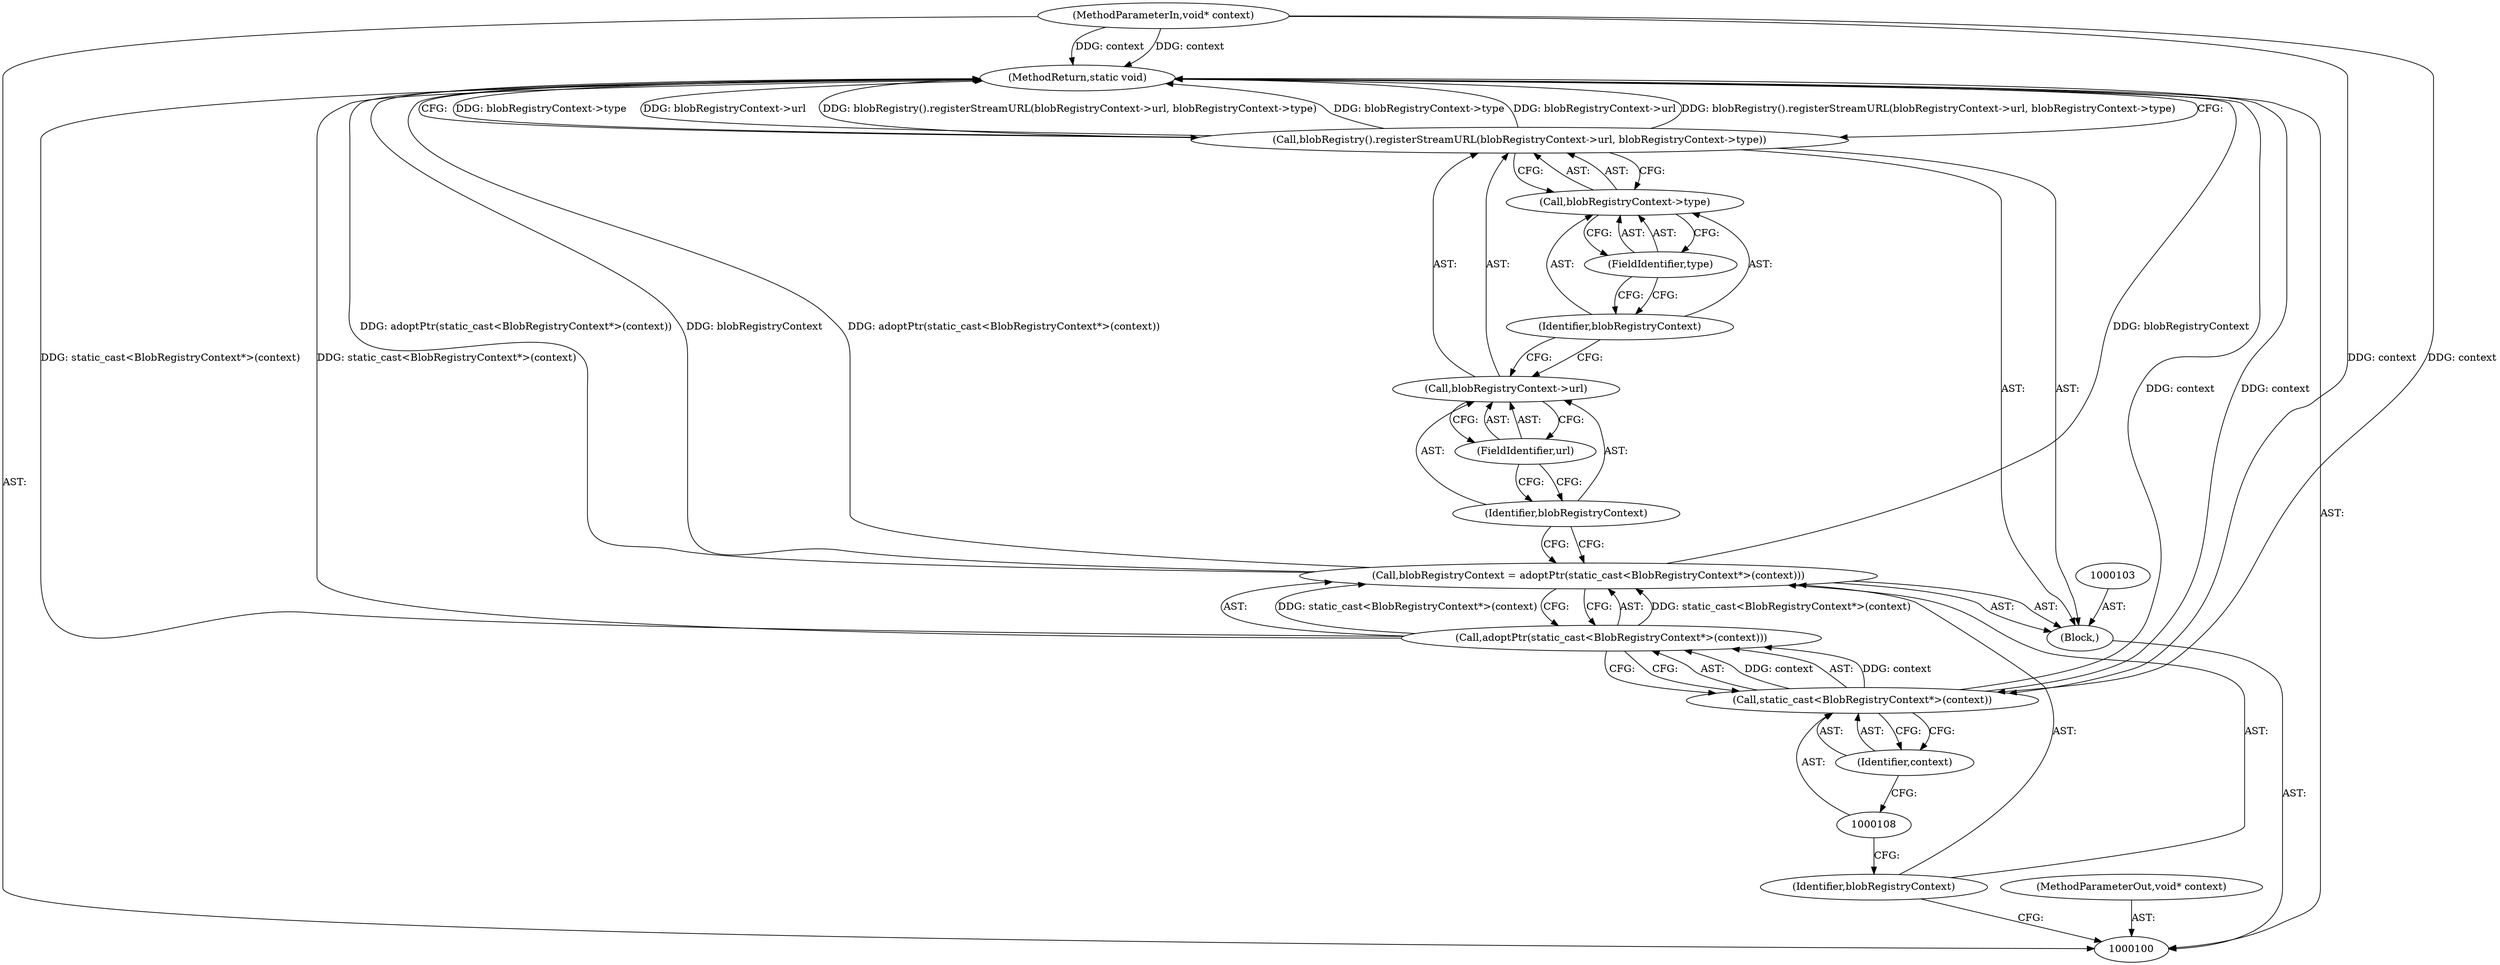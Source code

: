 digraph "1_Chrome_d0c31f0342cefc46a3b3d80359a9779d044d4c0d_14" {
"1000117" [label="(MethodReturn,static void)"];
"1000101" [label="(MethodParameterIn,void* context)"];
"1000147" [label="(MethodParameterOut,void* context)"];
"1000102" [label="(Block,)"];
"1000104" [label="(Call,blobRegistryContext = adoptPtr(static_cast<BlobRegistryContext*>(context)))"];
"1000105" [label="(Identifier,blobRegistryContext)"];
"1000106" [label="(Call,adoptPtr(static_cast<BlobRegistryContext*>(context)))"];
"1000107" [label="(Call,static_cast<BlobRegistryContext*>(context))"];
"1000109" [label="(Identifier,context)"];
"1000111" [label="(Call,blobRegistryContext->url)"];
"1000112" [label="(Identifier,blobRegistryContext)"];
"1000110" [label="(Call,blobRegistry().registerStreamURL(blobRegistryContext->url, blobRegistryContext->type))"];
"1000113" [label="(FieldIdentifier,url)"];
"1000114" [label="(Call,blobRegistryContext->type)"];
"1000115" [label="(Identifier,blobRegistryContext)"];
"1000116" [label="(FieldIdentifier,type)"];
"1000117" -> "1000100"  [label="AST: "];
"1000117" -> "1000110"  [label="CFG: "];
"1000106" -> "1000117"  [label="DDG: static_cast<BlobRegistryContext*>(context)"];
"1000104" -> "1000117"  [label="DDG: blobRegistryContext"];
"1000104" -> "1000117"  [label="DDG: adoptPtr(static_cast<BlobRegistryContext*>(context))"];
"1000110" -> "1000117"  [label="DDG: blobRegistryContext->type"];
"1000110" -> "1000117"  [label="DDG: blobRegistryContext->url"];
"1000110" -> "1000117"  [label="DDG: blobRegistry().registerStreamURL(blobRegistryContext->url, blobRegistryContext->type)"];
"1000101" -> "1000117"  [label="DDG: context"];
"1000107" -> "1000117"  [label="DDG: context"];
"1000101" -> "1000100"  [label="AST: "];
"1000101" -> "1000117"  [label="DDG: context"];
"1000101" -> "1000107"  [label="DDG: context"];
"1000147" -> "1000100"  [label="AST: "];
"1000102" -> "1000100"  [label="AST: "];
"1000103" -> "1000102"  [label="AST: "];
"1000104" -> "1000102"  [label="AST: "];
"1000110" -> "1000102"  [label="AST: "];
"1000104" -> "1000102"  [label="AST: "];
"1000104" -> "1000106"  [label="CFG: "];
"1000105" -> "1000104"  [label="AST: "];
"1000106" -> "1000104"  [label="AST: "];
"1000112" -> "1000104"  [label="CFG: "];
"1000104" -> "1000117"  [label="DDG: blobRegistryContext"];
"1000104" -> "1000117"  [label="DDG: adoptPtr(static_cast<BlobRegistryContext*>(context))"];
"1000106" -> "1000104"  [label="DDG: static_cast<BlobRegistryContext*>(context)"];
"1000105" -> "1000104"  [label="AST: "];
"1000105" -> "1000100"  [label="CFG: "];
"1000108" -> "1000105"  [label="CFG: "];
"1000106" -> "1000104"  [label="AST: "];
"1000106" -> "1000107"  [label="CFG: "];
"1000107" -> "1000106"  [label="AST: "];
"1000104" -> "1000106"  [label="CFG: "];
"1000106" -> "1000117"  [label="DDG: static_cast<BlobRegistryContext*>(context)"];
"1000106" -> "1000104"  [label="DDG: static_cast<BlobRegistryContext*>(context)"];
"1000107" -> "1000106"  [label="DDG: context"];
"1000107" -> "1000106"  [label="AST: "];
"1000107" -> "1000109"  [label="CFG: "];
"1000108" -> "1000107"  [label="AST: "];
"1000109" -> "1000107"  [label="AST: "];
"1000106" -> "1000107"  [label="CFG: "];
"1000107" -> "1000117"  [label="DDG: context"];
"1000107" -> "1000106"  [label="DDG: context"];
"1000101" -> "1000107"  [label="DDG: context"];
"1000109" -> "1000107"  [label="AST: "];
"1000109" -> "1000108"  [label="CFG: "];
"1000107" -> "1000109"  [label="CFG: "];
"1000111" -> "1000110"  [label="AST: "];
"1000111" -> "1000113"  [label="CFG: "];
"1000112" -> "1000111"  [label="AST: "];
"1000113" -> "1000111"  [label="AST: "];
"1000115" -> "1000111"  [label="CFG: "];
"1000112" -> "1000111"  [label="AST: "];
"1000112" -> "1000104"  [label="CFG: "];
"1000113" -> "1000112"  [label="CFG: "];
"1000110" -> "1000102"  [label="AST: "];
"1000110" -> "1000114"  [label="CFG: "];
"1000111" -> "1000110"  [label="AST: "];
"1000114" -> "1000110"  [label="AST: "];
"1000117" -> "1000110"  [label="CFG: "];
"1000110" -> "1000117"  [label="DDG: blobRegistryContext->type"];
"1000110" -> "1000117"  [label="DDG: blobRegistryContext->url"];
"1000110" -> "1000117"  [label="DDG: blobRegistry().registerStreamURL(blobRegistryContext->url, blobRegistryContext->type)"];
"1000113" -> "1000111"  [label="AST: "];
"1000113" -> "1000112"  [label="CFG: "];
"1000111" -> "1000113"  [label="CFG: "];
"1000114" -> "1000110"  [label="AST: "];
"1000114" -> "1000116"  [label="CFG: "];
"1000115" -> "1000114"  [label="AST: "];
"1000116" -> "1000114"  [label="AST: "];
"1000110" -> "1000114"  [label="CFG: "];
"1000115" -> "1000114"  [label="AST: "];
"1000115" -> "1000111"  [label="CFG: "];
"1000116" -> "1000115"  [label="CFG: "];
"1000116" -> "1000114"  [label="AST: "];
"1000116" -> "1000115"  [label="CFG: "];
"1000114" -> "1000116"  [label="CFG: "];
}
